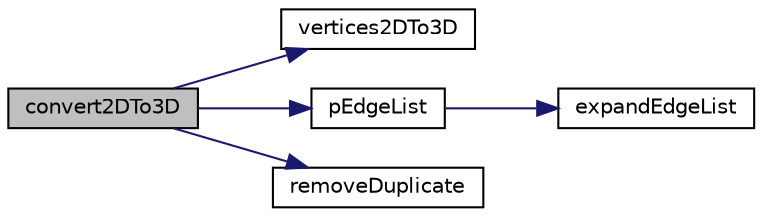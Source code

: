 digraph "convert2DTo3D"
{
  edge [fontname="Helvetica",fontsize="10",labelfontname="Helvetica",labelfontsize="10"];
  node [fontname="Helvetica",fontsize="10",shape=record];
  rankdir="LR";
  Node0 [label="convert2DTo3D",height=0.2,width=0.4,color="black", fillcolor="grey75", style="filled", fontcolor="black"];
  Node0 -> Node1 [color="midnightblue",fontsize="10",style="solid",fontname="Helvetica"];
  Node1 [label="vertices2DTo3D",height=0.2,width=0.4,color="black", fillcolor="white", style="filled",URL="$helper__functions_8h.html#a547cdcbd9d91d1c88c183911ec9b055a",tooltip="This function returns the vertices with all the three coordinates built using the two of the three vi..."];
  Node0 -> Node2 [color="midnightblue",fontsize="10",style="solid",fontname="Helvetica"];
  Node2 [label="pEdgeList",height=0.2,width=0.4,color="black", fillcolor="white", style="filled",URL="$helper__functions_8h.html#ae61c5760a17e9296333ead1b4e30ef47"];
  Node2 -> Node3 [color="midnightblue",fontsize="10",style="solid",fontname="Helvetica"];
  Node3 [label="expandEdgeList",height=0.2,width=0.4,color="black", fillcolor="white", style="filled",URL="$helper__functions_8cpp.html#a0279269b8c09687e73eb88ad43d6fa2b"];
  Node0 -> Node4 [color="midnightblue",fontsize="10",style="solid",fontname="Helvetica"];
  Node4 [label="removeDuplicate",height=0.2,width=0.4,color="black", fillcolor="white", style="filled",URL="$helper__functions_8h.html#a559567d50907fcd883d88286097a822b"];
}
